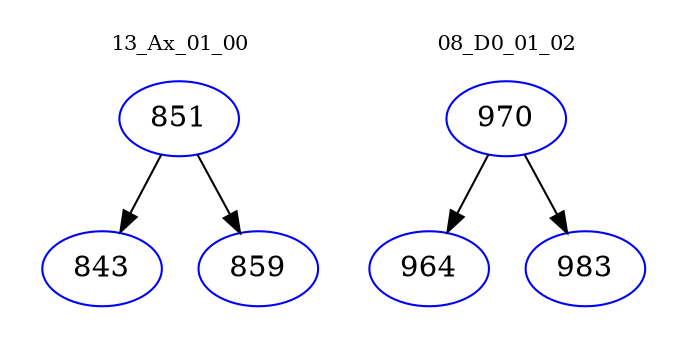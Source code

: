 digraph{
subgraph cluster_0 {
color = white
label = "13_Ax_01_00";
fontsize=10;
T0_851 [label="851", color="blue"]
T0_851 -> T0_843 [color="black"]
T0_843 [label="843", color="blue"]
T0_851 -> T0_859 [color="black"]
T0_859 [label="859", color="blue"]
}
subgraph cluster_1 {
color = white
label = "08_D0_01_02";
fontsize=10;
T1_970 [label="970", color="blue"]
T1_970 -> T1_964 [color="black"]
T1_964 [label="964", color="blue"]
T1_970 -> T1_983 [color="black"]
T1_983 [label="983", color="blue"]
}
}
